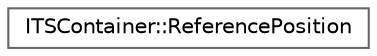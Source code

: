 digraph "类继承关系图"
{
 // INTERACTIVE_SVG=YES
 // LATEX_PDF_SIZE
  bgcolor="transparent";
  edge [fontname=Helvetica,fontsize=10,labelfontname=Helvetica,labelfontsize=10];
  node [fontname=Helvetica,fontsize=10,shape=box,height=0.2,width=0.4];
  rankdir="LR";
  Node0 [id="Node000000",label="ITSContainer::ReferencePosition",height=0.2,width=0.4,color="grey40", fillcolor="white", style="filled",URL="$d9/da9/structITSContainer_1_1ReferencePosition.html",tooltip=" "];
}
